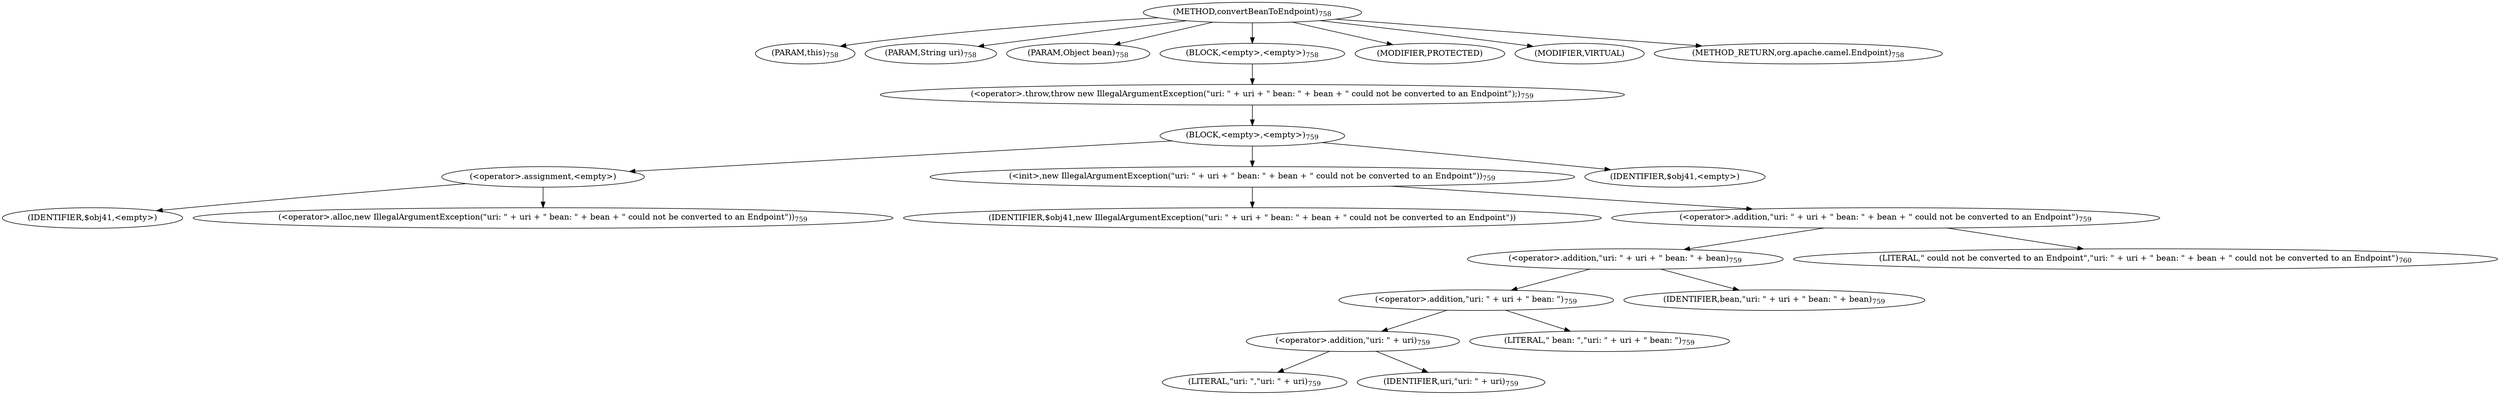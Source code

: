 digraph "convertBeanToEndpoint" {  
"2217" [label = <(METHOD,convertBeanToEndpoint)<SUB>758</SUB>> ]
"2218" [label = <(PARAM,this)<SUB>758</SUB>> ]
"2219" [label = <(PARAM,String uri)<SUB>758</SUB>> ]
"2220" [label = <(PARAM,Object bean)<SUB>758</SUB>> ]
"2221" [label = <(BLOCK,&lt;empty&gt;,&lt;empty&gt;)<SUB>758</SUB>> ]
"2222" [label = <(&lt;operator&gt;.throw,throw new IllegalArgumentException(&quot;uri: &quot; + uri + &quot; bean: &quot; + bean + &quot; could not be converted to an Endpoint&quot;);)<SUB>759</SUB>> ]
"2223" [label = <(BLOCK,&lt;empty&gt;,&lt;empty&gt;)<SUB>759</SUB>> ]
"2224" [label = <(&lt;operator&gt;.assignment,&lt;empty&gt;)> ]
"2225" [label = <(IDENTIFIER,$obj41,&lt;empty&gt;)> ]
"2226" [label = <(&lt;operator&gt;.alloc,new IllegalArgumentException(&quot;uri: &quot; + uri + &quot; bean: &quot; + bean + &quot; could not be converted to an Endpoint&quot;))<SUB>759</SUB>> ]
"2227" [label = <(&lt;init&gt;,new IllegalArgumentException(&quot;uri: &quot; + uri + &quot; bean: &quot; + bean + &quot; could not be converted to an Endpoint&quot;))<SUB>759</SUB>> ]
"2228" [label = <(IDENTIFIER,$obj41,new IllegalArgumentException(&quot;uri: &quot; + uri + &quot; bean: &quot; + bean + &quot; could not be converted to an Endpoint&quot;))> ]
"2229" [label = <(&lt;operator&gt;.addition,&quot;uri: &quot; + uri + &quot; bean: &quot; + bean + &quot; could not be converted to an Endpoint&quot;)<SUB>759</SUB>> ]
"2230" [label = <(&lt;operator&gt;.addition,&quot;uri: &quot; + uri + &quot; bean: &quot; + bean)<SUB>759</SUB>> ]
"2231" [label = <(&lt;operator&gt;.addition,&quot;uri: &quot; + uri + &quot; bean: &quot;)<SUB>759</SUB>> ]
"2232" [label = <(&lt;operator&gt;.addition,&quot;uri: &quot; + uri)<SUB>759</SUB>> ]
"2233" [label = <(LITERAL,&quot;uri: &quot;,&quot;uri: &quot; + uri)<SUB>759</SUB>> ]
"2234" [label = <(IDENTIFIER,uri,&quot;uri: &quot; + uri)<SUB>759</SUB>> ]
"2235" [label = <(LITERAL,&quot; bean: &quot;,&quot;uri: &quot; + uri + &quot; bean: &quot;)<SUB>759</SUB>> ]
"2236" [label = <(IDENTIFIER,bean,&quot;uri: &quot; + uri + &quot; bean: &quot; + bean)<SUB>759</SUB>> ]
"2237" [label = <(LITERAL,&quot; could not be converted to an Endpoint&quot;,&quot;uri: &quot; + uri + &quot; bean: &quot; + bean + &quot; could not be converted to an Endpoint&quot;)<SUB>760</SUB>> ]
"2238" [label = <(IDENTIFIER,$obj41,&lt;empty&gt;)> ]
"2239" [label = <(MODIFIER,PROTECTED)> ]
"2240" [label = <(MODIFIER,VIRTUAL)> ]
"2241" [label = <(METHOD_RETURN,org.apache.camel.Endpoint)<SUB>758</SUB>> ]
  "2217" -> "2218" 
  "2217" -> "2219" 
  "2217" -> "2220" 
  "2217" -> "2221" 
  "2217" -> "2239" 
  "2217" -> "2240" 
  "2217" -> "2241" 
  "2221" -> "2222" 
  "2222" -> "2223" 
  "2223" -> "2224" 
  "2223" -> "2227" 
  "2223" -> "2238" 
  "2224" -> "2225" 
  "2224" -> "2226" 
  "2227" -> "2228" 
  "2227" -> "2229" 
  "2229" -> "2230" 
  "2229" -> "2237" 
  "2230" -> "2231" 
  "2230" -> "2236" 
  "2231" -> "2232" 
  "2231" -> "2235" 
  "2232" -> "2233" 
  "2232" -> "2234" 
}
